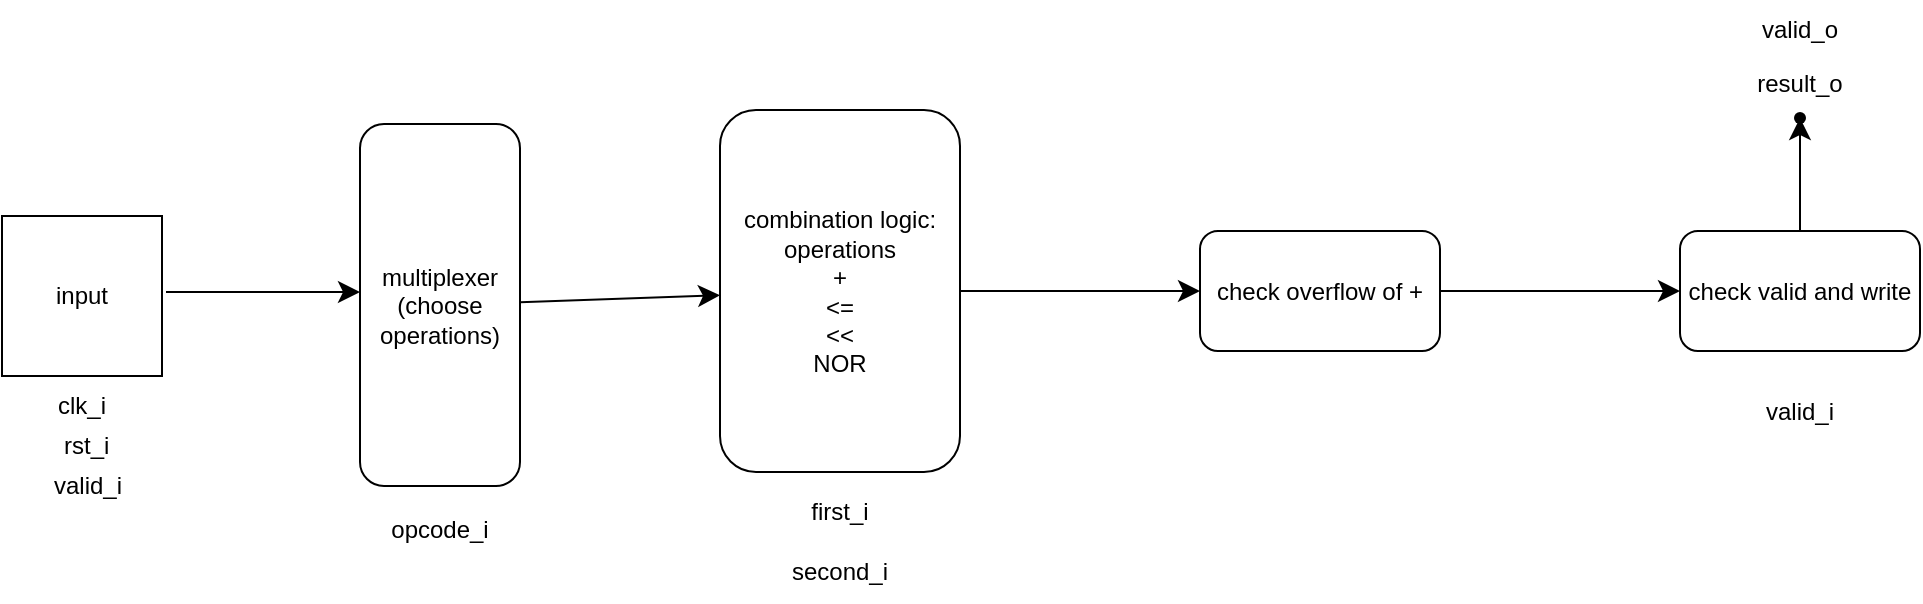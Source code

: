 <mxfile version="26.1.2">
  <diagram name="Страница — 1" id="5T752ZMV1w1UHaQIiSOU">
    <mxGraphModel dx="1354" dy="1061" grid="0" gridSize="10" guides="1" tooltips="1" connect="1" arrows="1" fold="1" page="0" pageScale="1" pageWidth="827" pageHeight="1169" math="0" shadow="0">
      <root>
        <mxCell id="0" />
        <mxCell id="1" parent="0" />
        <mxCell id="uLY9fM88qhyu7Ij_Ko55-1" value="input" style="whiteSpace=wrap;html=1;aspect=fixed;" vertex="1" parent="1">
          <mxGeometry x="-148" y="56" width="80" height="80" as="geometry" />
        </mxCell>
        <mxCell id="uLY9fM88qhyu7Ij_Ko55-3" value="" style="endArrow=classic;html=1;rounded=0;fontSize=12;startSize=8;endSize=8;curved=1;" edge="1" parent="1">
          <mxGeometry width="50" height="50" relative="1" as="geometry">
            <mxPoint x="-66" y="94" as="sourcePoint" />
            <mxPoint x="31" y="94" as="targetPoint" />
          </mxGeometry>
        </mxCell>
        <mxCell id="uLY9fM88qhyu7Ij_Ko55-4" value="clk_i" style="text;html=1;align=center;verticalAlign=middle;whiteSpace=wrap;rounded=0;" vertex="1" parent="1">
          <mxGeometry x="-138" y="136" width="60" height="30" as="geometry" />
        </mxCell>
        <mxCell id="uLY9fM88qhyu7Ij_Ko55-5" value="rst_i" style="text;strokeColor=none;fillColor=none;align=left;verticalAlign=middle;spacingLeft=4;spacingRight=4;overflow=hidden;points=[[0,0.5],[1,0.5]];portConstraint=eastwest;rotatable=0;whiteSpace=wrap;html=1;" vertex="1" parent="1">
          <mxGeometry x="-123" y="156" width="80" height="30" as="geometry" />
        </mxCell>
        <mxCell id="uLY9fM88qhyu7Ij_Ko55-6" value="valid_i" style="text;strokeColor=none;fillColor=none;align=left;verticalAlign=middle;spacingLeft=4;spacingRight=4;overflow=hidden;points=[[0,0.5],[1,0.5]];portConstraint=eastwest;rotatable=0;whiteSpace=wrap;html=1;" vertex="1" parent="1">
          <mxGeometry x="-128" y="176" width="80" height="30" as="geometry" />
        </mxCell>
        <mxCell id="uLY9fM88qhyu7Ij_Ko55-11" value="" style="edgeStyle=none;curved=1;rounded=0;orthogonalLoop=1;jettySize=auto;html=1;fontSize=12;startSize=8;endSize=8;" edge="1" parent="1" source="uLY9fM88qhyu7Ij_Ko55-7" target="uLY9fM88qhyu7Ij_Ko55-10">
          <mxGeometry relative="1" as="geometry" />
        </mxCell>
        <mxCell id="uLY9fM88qhyu7Ij_Ko55-7" value="multiplexer&lt;div&gt;(choose operations)&lt;/div&gt;" style="rounded=1;whiteSpace=wrap;html=1;" vertex="1" parent="1">
          <mxGeometry x="31" y="10" width="80" height="181" as="geometry" />
        </mxCell>
        <mxCell id="uLY9fM88qhyu7Ij_Ko55-9" value="opcode_i" style="text;html=1;align=center;verticalAlign=middle;whiteSpace=wrap;rounded=0;" vertex="1" parent="1">
          <mxGeometry x="41" y="198" width="60" height="30" as="geometry" />
        </mxCell>
        <mxCell id="uLY9fM88qhyu7Ij_Ko55-15" value="" style="edgeStyle=none;curved=1;rounded=0;orthogonalLoop=1;jettySize=auto;html=1;fontSize=12;startSize=8;endSize=8;" edge="1" parent="1" source="uLY9fM88qhyu7Ij_Ko55-10" target="uLY9fM88qhyu7Ij_Ko55-14">
          <mxGeometry relative="1" as="geometry" />
        </mxCell>
        <mxCell id="uLY9fM88qhyu7Ij_Ko55-10" value="combination logic:&lt;div&gt;operations&lt;/div&gt;&lt;div&gt;+&lt;/div&gt;&lt;div&gt;&amp;lt;=&lt;/div&gt;&lt;div&gt;&amp;lt;&amp;lt;&lt;/div&gt;&lt;div&gt;NOR&lt;/div&gt;" style="whiteSpace=wrap;html=1;rounded=1;" vertex="1" parent="1">
          <mxGeometry x="211" y="3" width="120" height="181" as="geometry" />
        </mxCell>
        <mxCell id="uLY9fM88qhyu7Ij_Ko55-12" value="first_i" style="text;html=1;align=center;verticalAlign=middle;whiteSpace=wrap;rounded=0;" vertex="1" parent="1">
          <mxGeometry x="241" y="189" width="60" height="30" as="geometry" />
        </mxCell>
        <mxCell id="uLY9fM88qhyu7Ij_Ko55-13" value="second_i" style="text;html=1;align=center;verticalAlign=middle;whiteSpace=wrap;rounded=0;" vertex="1" parent="1">
          <mxGeometry x="241" y="219" width="60" height="30" as="geometry" />
        </mxCell>
        <mxCell id="uLY9fM88qhyu7Ij_Ko55-18" value="" style="edgeStyle=none;curved=1;rounded=0;orthogonalLoop=1;jettySize=auto;html=1;fontSize=12;startSize=8;endSize=8;" edge="1" parent="1" source="uLY9fM88qhyu7Ij_Ko55-14" target="uLY9fM88qhyu7Ij_Ko55-17">
          <mxGeometry relative="1" as="geometry" />
        </mxCell>
        <mxCell id="uLY9fM88qhyu7Ij_Ko55-14" value="check overflow of +" style="whiteSpace=wrap;html=1;rounded=1;" vertex="1" parent="1">
          <mxGeometry x="451" y="63.5" width="120" height="60" as="geometry" />
        </mxCell>
        <mxCell id="uLY9fM88qhyu7Ij_Ko55-16" value="valid_i" style="text;html=1;align=center;verticalAlign=middle;whiteSpace=wrap;rounded=0;" vertex="1" parent="1">
          <mxGeometry x="721" y="139" width="60" height="30" as="geometry" />
        </mxCell>
        <mxCell id="uLY9fM88qhyu7Ij_Ko55-20" value="" style="edgeStyle=none;curved=1;rounded=0;orthogonalLoop=1;jettySize=auto;html=1;fontSize=12;startSize=8;endSize=8;" edge="1" parent="1" source="uLY9fM88qhyu7Ij_Ko55-17" target="uLY9fM88qhyu7Ij_Ko55-19">
          <mxGeometry relative="1" as="geometry" />
        </mxCell>
        <mxCell id="uLY9fM88qhyu7Ij_Ko55-17" value="check valid and write" style="whiteSpace=wrap;html=1;rounded=1;" vertex="1" parent="1">
          <mxGeometry x="691" y="63.5" width="120" height="60" as="geometry" />
        </mxCell>
        <mxCell id="uLY9fM88qhyu7Ij_Ko55-19" value="" style="shape=waypoint;sketch=0;size=6;pointerEvents=1;points=[];fillColor=default;resizable=0;rotatable=0;perimeter=centerPerimeter;snapToPoint=1;rounded=1;" vertex="1" parent="1">
          <mxGeometry x="741" y="-3" width="20" height="20" as="geometry" />
        </mxCell>
        <mxCell id="uLY9fM88qhyu7Ij_Ko55-21" value="result_o" style="text;html=1;align=center;verticalAlign=middle;whiteSpace=wrap;rounded=0;" vertex="1" parent="1">
          <mxGeometry x="721" y="-25" width="60" height="30" as="geometry" />
        </mxCell>
        <mxCell id="uLY9fM88qhyu7Ij_Ko55-22" value="valid_o" style="text;html=1;align=center;verticalAlign=middle;whiteSpace=wrap;rounded=0;" vertex="1" parent="1">
          <mxGeometry x="721" y="-52" width="60" height="30" as="geometry" />
        </mxCell>
      </root>
    </mxGraphModel>
  </diagram>
</mxfile>
